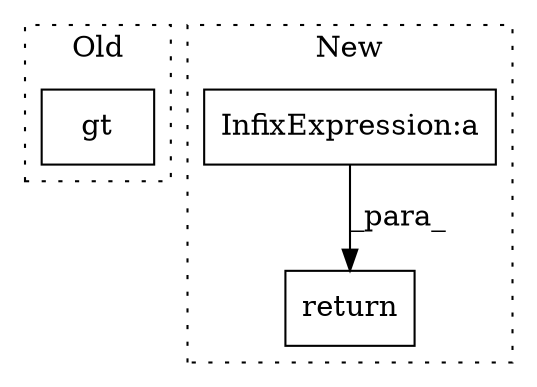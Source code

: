 digraph G {
subgraph cluster0 {
1 [label="gt" a="32" s="7517,7574" l="3,1" shape="box"];
label = "Old";
style="dotted";
}
subgraph cluster1 {
2 [label="return" a="41" s="7568" l="7" shape="box"];
3 [label="InfixExpression:a" a="27" s="7629" l="3" shape="box"];
label = "New";
style="dotted";
}
3 -> 2 [label="_para_"];
}